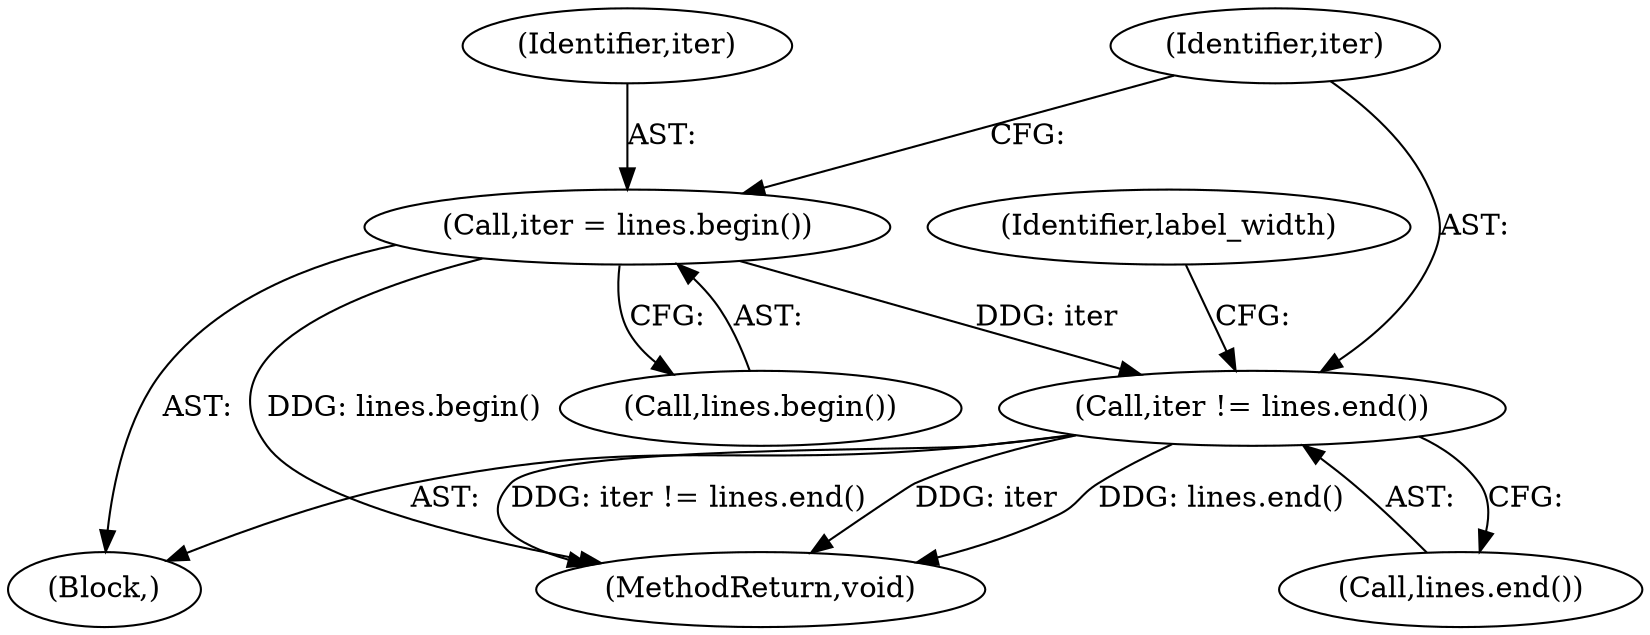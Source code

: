digraph "1_Chrome_dabd6f450e9594a8962ef6f79447a8bfdc1c9f05_0@del" {
"1000115" [label="(Call,iter = lines.begin())"];
"1000118" [label="(Call,iter != lines.end())"];
"1000115" [label="(Call,iter = lines.begin())"];
"1000102" [label="(Block,)"];
"1000120" [label="(Call,lines.end())"];
"1000117" [label="(Call,lines.begin())"];
"1000118" [label="(Call,iter != lines.end())"];
"1000148" [label="(MethodReturn,void)"];
"1000119" [label="(Identifier,iter)"];
"1000123" [label="(Identifier,label_width)"];
"1000116" [label="(Identifier,iter)"];
"1000115" -> "1000102"  [label="AST: "];
"1000115" -> "1000117"  [label="CFG: "];
"1000116" -> "1000115"  [label="AST: "];
"1000117" -> "1000115"  [label="AST: "];
"1000119" -> "1000115"  [label="CFG: "];
"1000115" -> "1000148"  [label="DDG: lines.begin()"];
"1000115" -> "1000118"  [label="DDG: iter"];
"1000118" -> "1000102"  [label="AST: "];
"1000118" -> "1000120"  [label="CFG: "];
"1000119" -> "1000118"  [label="AST: "];
"1000120" -> "1000118"  [label="AST: "];
"1000123" -> "1000118"  [label="CFG: "];
"1000118" -> "1000148"  [label="DDG: iter != lines.end()"];
"1000118" -> "1000148"  [label="DDG: iter"];
"1000118" -> "1000148"  [label="DDG: lines.end()"];
}
